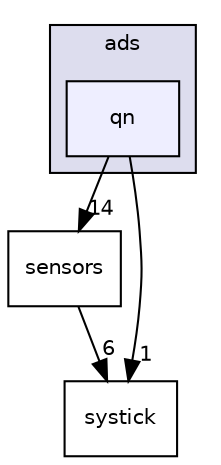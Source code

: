 digraph "drivers/ads/qn" {
  compound=true
  node [ fontsize="10", fontname="Helvetica"];
  edge [ labelfontsize="10", labelfontname="Helvetica"];
  subgraph clusterdir_fe489b1a195b5b74eb4155087158bfbc {
    graph [ bgcolor="#ddddee", pencolor="black", label="ads" fontname="Helvetica", fontsize="10", URL="dir_fe489b1a195b5b74eb4155087158bfbc.html"]
  dir_f71a2f0860759688ccbbd616cb3c4d95 [shape=box, label="qn", style="filled", fillcolor="#eeeeff", pencolor="black", URL="dir_f71a2f0860759688ccbbd616cb3c4d95.html"];
  }
  dir_c77a8e2546a9c75bbba96be2ef542c8e [shape=box label="sensors" URL="dir_c77a8e2546a9c75bbba96be2ef542c8e.html"];
  dir_f670b913935809da779923b5e12832cc [shape=box label="systick" URL="dir_f670b913935809da779923b5e12832cc.html"];
  dir_c77a8e2546a9c75bbba96be2ef542c8e->dir_f670b913935809da779923b5e12832cc [headlabel="6", labeldistance=1.5 headhref="dir_000084_000083.html"];
  dir_f71a2f0860759688ccbbd616cb3c4d95->dir_c77a8e2546a9c75bbba96be2ef542c8e [headlabel="14", labeldistance=1.5 headhref="dir_000076_000084.html"];
  dir_f71a2f0860759688ccbbd616cb3c4d95->dir_f670b913935809da779923b5e12832cc [headlabel="1", labeldistance=1.5 headhref="dir_000076_000083.html"];
}
